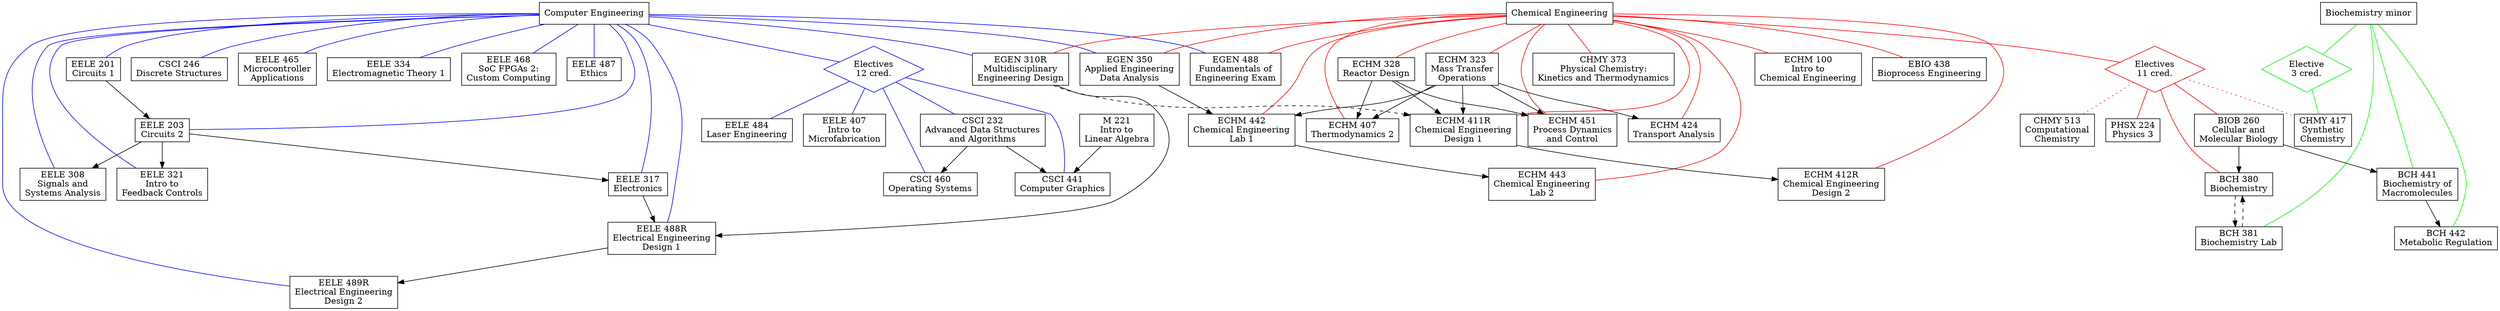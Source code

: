 digraph future {

    {node [shape=box];
    {rank=same;
        "Computer Engineering" ->
        "Chemical Engineering" ->
        "Biochemistry minor"
	[arrowhead=none,color=invis];
	}
    }

    {node [shape=box];

        "ECHM 100"  [label="\N\nIntro to\nChemical Engineering"];
        "EGEN 350"  [label="\N\nApplied Engineering\nData Analysis"];
        "EBIO 438"  [label="\N\nBioprocess Engineering"];
        "EGEN 310R" [label="\N\nMultidisciplinary\nEngineering Design"];
        "ECHM 323"  [label="\N\nMass Transfer\nOperations"];
        "ECHM 328"  [label="\N\nReactor Design"];
        "ECHM 411R" [label="\N\nChemical Engineering\nDesign 1"];
        "ECHM 442"  [label="\N\nChemical Engineering\nLab 1"];
        "ECHM 407"  [label="\N\nThermodynamics 2"];
        "ECHM 424"  [label="\N\nTransport Analysis"];
        "ECHM 412R" [label="\N\nChemical Engineering\nDesign 2"];
        "ECHM 451"  [label="\N\nProcess Dynamics\nand Control"];
        "CHMY 373"  [label="\N\nPhysical Chemistry:\nKinetics and Thermodynamics"];
        "EGEN 488"  [label="\N\nFundamentals of\nEngineering Exam"];
        "ECHM 443"  [label="\N\nChemical Engineering\nLab 2"];
        CHELECTIVES [label="Electives\n11 cred.",shape=diamond,color=red]

        "EELE 201"  [label="\N\nCircuits 1"];
        "EELE 203"  [label="\N\nCircuits 2"];
        "EELE 308"  [label="\N\nSignals and\nSystems Analysis"];
        "EELE 317"  [label="\N\nElectronics"];
        "CSCI 246"  [label="\N\nDiscrete Structures"];
        "EELE 465"  [label="\N\nMicrocontroller\nApplications"];
        "EELE 321"  [label="\N\nIntro to\nFeedback Controls"];
        "EELE 334"  [label="\N\nElectromagnetic Theory 1"];
        "EELE 488R" [label="\N\nElectrical Engineering\nDesign 1"];
        "EELE 468"  [label="\N\nSoC FPGAs 2:\nCustom Computing"];
        "EELE 489R" [label="\N\nElectrical Engineering\nDesign 2"];
        "EELE 487"  [label="\N\nEthics"];
        COELECTIVES [label="Electives\n12 cred.",shape=diamond,color=blue]

        "BCH 441"   [label="\N\nBiochemistry of\nMacromolecules"];
        "BCH 442"   [label="\N\nMetabolic Regulation"];
        "BCH 380"   [label="\N\nBiochemistry"];
        "BCH 381"   [label="\N\nBiochemistry Lab"];
        BCELECTIVES [label="Elective\n3 cred.",shape=diamond,color=green]

        "CHMY 417"  [label="\N\nSynthetic\nChemistry"];
        "CHMY 513"  [label="\N\nComputational\nChemistry"];
        "CSCI 460"  [label="\N\nOperating Systems"];
        "CSCI 441"  [label="\N\nComputer Graphics"];
        "EELE 484"  [label="\N\nLaser Engineering"];
        "EELE 407"  [label="\N\nIntro to\nMicrofabrication"];

        "BIOB 260"  [label="\N\nCellular and\nMolecular Biology"];
        "CSCI 232"  [label="\N\nAdvanced Data Structures\nand Algorithms"];
        "PHSX 224"  [label="\N\nPhysics 3"];
	"M 221"     [label="\N\nIntro to\nLinear Algebra"];
    }

    "Chemical Engineering" -> { "ECHM 100" "EGEN 350" "EBIO 438"
        "EGEN 310R" "ECHM 323" "ECHM 328" "ECHM 411R" "ECHM 442"
        "ECHM 407" "ECHM 424" "ECHM 412R" "ECHM 451" "CHMY 373"
        "EGEN 488" "ECHM 443" CHELECTIVES }
        [arrowhead=none,color=red];

    "Computer Engineering" -> { "EELE 201" "EGEN 350" "EELE 203"
        "EGEN 310R" "EELE 308" "EELE 317" "CSCI 246" "EELE 465"
        "EELE 321" "EELE 334" "EELE 488R" "EELE 468" "EGEN 488"
        "EELE 489R" "EELE 487" COELECTIVES }
        [arrowhead=none,color=blue];

    "Biochemistry minor" -> { "BCH 441" "BCH 442" "BCH 381"
        BCELECTIVES }
        [arrowhead=none,color=green];

    { "ECHM 323" "ECHM 328" } -> "ECHM 411R";
    "EGEN 310R" -> "ECHM 411R" [style=dashed];
    { "ECHM 323" "EGEN 350" } -> "ECHM 442";
    { "ECHM 323" "ECHM 328"} -> "ECHM 407";
    "ECHM 323" -> "ECHM 424";
    "ECHM 411R" -> "ECHM 412R";
    { "ECHM 323" "ECHM 328" } -> "ECHM 451";
    "ECHM 442" -> "ECHM 443";

    "EELE 201" -> "EELE 203";
    "EELE 203" -> "EELE 308";
    "EELE 203" -> "EELE 317";
    "EELE 203" -> "EELE 321";
    { "EELE 317" "EGEN 310R" } -> "EELE 488R";
    "EELE 488R" -> "EELE 489R";
    COELECTIVES;

    "BIOB 260" -> "BCH 380";
    "BCH 380" -> "BCH 381" [style=dashed];
    "BCH 381" -> "BCH 380" [style=dashed];
    "BIOB 260" -> "BCH 441";
    "BCH 441" -> "BCH 442";

    // Electives
    CHELECTIVES -> { "BIOB 260" "BCH 380" "PHSX 224" }
    [arrowhead=none,color=red];
    CHELECTIVES -> { "CHMY 417" "CHMY 513" }
    [arrowhead=none,style=dotted,color=red];

    COELECTIVES -> { "EELE 484" "EELE 407" "CSCI 460" "CSCI 232" "CSCI 441" }
    [arrowhead=none,color=blue];

    BCELECTIVES -> "CHMY 417"
    [arrowhead=none,color=green];

    "CSCI 232" -> { "CSCI 441" "CSCI 460" };
    "M 221" -> "CSCI 441";
}
